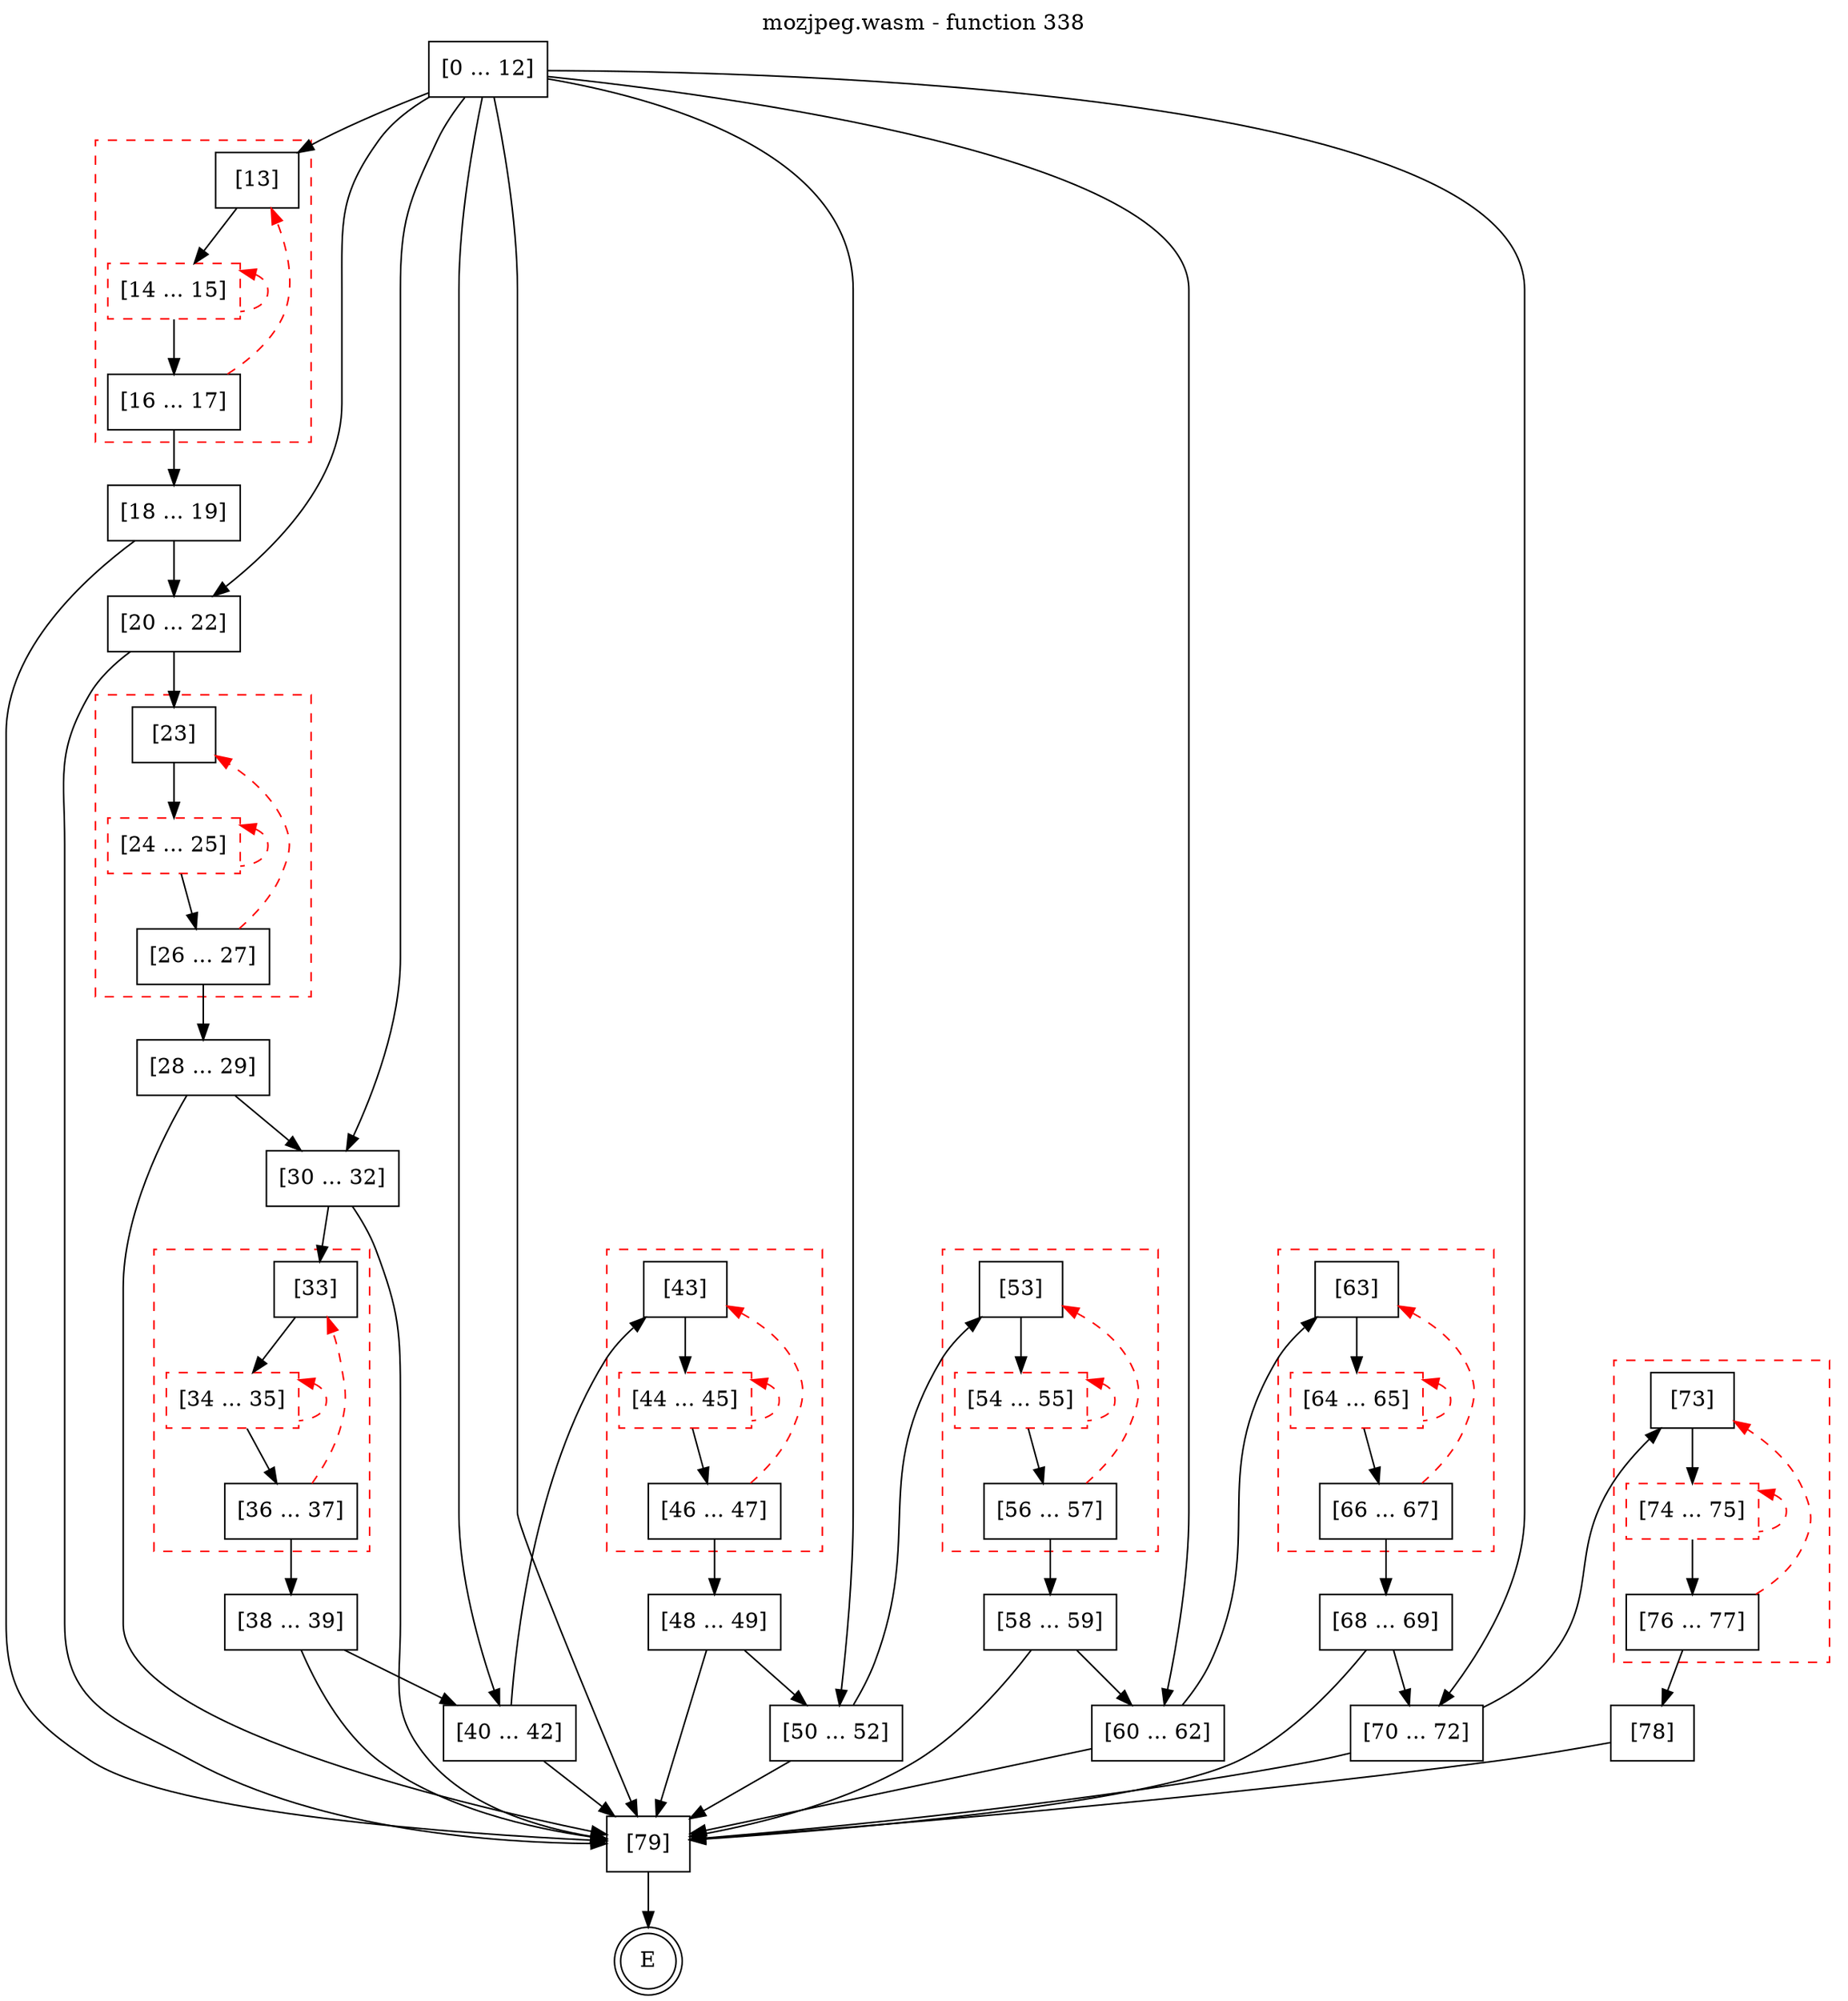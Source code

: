 digraph finite_state_machine {
    label = "mozjpeg.wasm - function 338"
    labelloc =  t
    labelfontsize = 16
    labelfontcolor = black
    labelfontname = "Helvetica"
    node [shape = doublecircle]; E ;
    node [shape = box];
    node [shape=box, color=black, style=solid] 0[label="[0 ... 12]"]
    subgraph cluster_13{
    label = "";
    style = dashed color = red;
    node [shape=box, color=black, style=solid] 13[label="[13]"]
    node [shape=box, color=red, style=dashed] 14[label="[14 ... 15]"]
    node [shape=box, color=black, style=solid] 16[label="[16 ... 17]"]
    }
    node [shape=box, color=black, style=solid] 18[label="[18 ... 19]"]
    node [shape=box, color=black, style=solid] 20[label="[20 ... 22]"]
    subgraph cluster_23{
    label = "";
    style = dashed color = red;
    node [shape=box, color=black, style=solid] 23[label="[23]"]
    node [shape=box, color=red, style=dashed] 24[label="[24 ... 25]"]
    node [shape=box, color=black, style=solid] 26[label="[26 ... 27]"]
    }
    node [shape=box, color=black, style=solid] 28[label="[28 ... 29]"]
    node [shape=box, color=black, style=solid] 30[label="[30 ... 32]"]
    subgraph cluster_33{
    label = "";
    style = dashed color = red;
    node [shape=box, color=black, style=solid] 33[label="[33]"]
    node [shape=box, color=red, style=dashed] 34[label="[34 ... 35]"]
    node [shape=box, color=black, style=solid] 36[label="[36 ... 37]"]
    }
    node [shape=box, color=black, style=solid] 38[label="[38 ... 39]"]
    node [shape=box, color=black, style=solid] 40[label="[40 ... 42]"]
    subgraph cluster_43{
    label = "";
    style = dashed color = red;
    node [shape=box, color=black, style=solid] 43[label="[43]"]
    node [shape=box, color=red, style=dashed] 44[label="[44 ... 45]"]
    node [shape=box, color=black, style=solid] 46[label="[46 ... 47]"]
    }
    node [shape=box, color=black, style=solid] 48[label="[48 ... 49]"]
    node [shape=box, color=black, style=solid] 50[label="[50 ... 52]"]
    subgraph cluster_53{
    label = "";
    style = dashed color = red;
    node [shape=box, color=black, style=solid] 53[label="[53]"]
    node [shape=box, color=red, style=dashed] 54[label="[54 ... 55]"]
    node [shape=box, color=black, style=solid] 56[label="[56 ... 57]"]
    }
    node [shape=box, color=black, style=solid] 58[label="[58 ... 59]"]
    node [shape=box, color=black, style=solid] 60[label="[60 ... 62]"]
    subgraph cluster_63{
    label = "";
    style = dashed color = red;
    node [shape=box, color=black, style=solid] 63[label="[63]"]
    node [shape=box, color=red, style=dashed] 64[label="[64 ... 65]"]
    node [shape=box, color=black, style=solid] 66[label="[66 ... 67]"]
    }
    node [shape=box, color=black, style=solid] 68[label="[68 ... 69]"]
    node [shape=box, color=black, style=solid] 70[label="[70 ... 72]"]
    subgraph cluster_73{
    label = "";
    style = dashed color = red;
    node [shape=box, color=black, style=solid] 73[label="[73]"]
    node [shape=box, color=red, style=dashed] 74[label="[74 ... 75]"]
    node [shape=box, color=black, style=solid] 76[label="[76 ... 77]"]
    }
    node [shape=box, color=black, style=solid] 78[label="[78]"]
    node [shape=box, color=black, style=solid] 79[label="[79]"]
    0 -> 13;
    0 -> 20;
    0 -> 30;
    0 -> 40;
    0 -> 50;
    0 -> 60;
    0 -> 70;
    0 -> 79;
    13 -> 14;
    14 -> 16;
    14 -> 14[style="dashed" color="red" dir=back];
    16 -> 13[style="dashed" color="red"];
    16 -> 18;
    18 -> 20;
    18 -> 79;
    20 -> 23;
    20 -> 79;
    23 -> 24;
    24 -> 26;
    24 -> 24[style="dashed" color="red" dir=back];
    26 -> 23[style="dashed" color="red"];
    26 -> 28;
    28 -> 30;
    28 -> 79;
    30 -> 33;
    30 -> 79;
    33 -> 34;
    34 -> 36;
    34 -> 34[style="dashed" color="red" dir=back];
    36 -> 33[style="dashed" color="red"];
    36 -> 38;
    38 -> 40;
    38 -> 79;
    40 -> 43;
    40 -> 79;
    43 -> 44;
    44 -> 46;
    44 -> 44[style="dashed" color="red" dir=back];
    46 -> 43[style="dashed" color="red"];
    46 -> 48;
    48 -> 50;
    48 -> 79;
    50 -> 53;
    50 -> 79;
    53 -> 54;
    54 -> 56;
    54 -> 54[style="dashed" color="red" dir=back];
    56 -> 53[style="dashed" color="red"];
    56 -> 58;
    58 -> 60;
    58 -> 79;
    60 -> 63;
    60 -> 79;
    63 -> 64;
    64 -> 66;
    64 -> 64[style="dashed" color="red" dir=back];
    66 -> 63[style="dashed" color="red"];
    66 -> 68;
    68 -> 70;
    68 -> 79;
    70 -> 73;
    70 -> 79;
    73 -> 74;
    74 -> 76;
    74 -> 74[style="dashed" color="red" dir=back];
    76 -> 73[style="dashed" color="red"];
    76 -> 78;
    78 -> 79;
    79 -> E;
}
